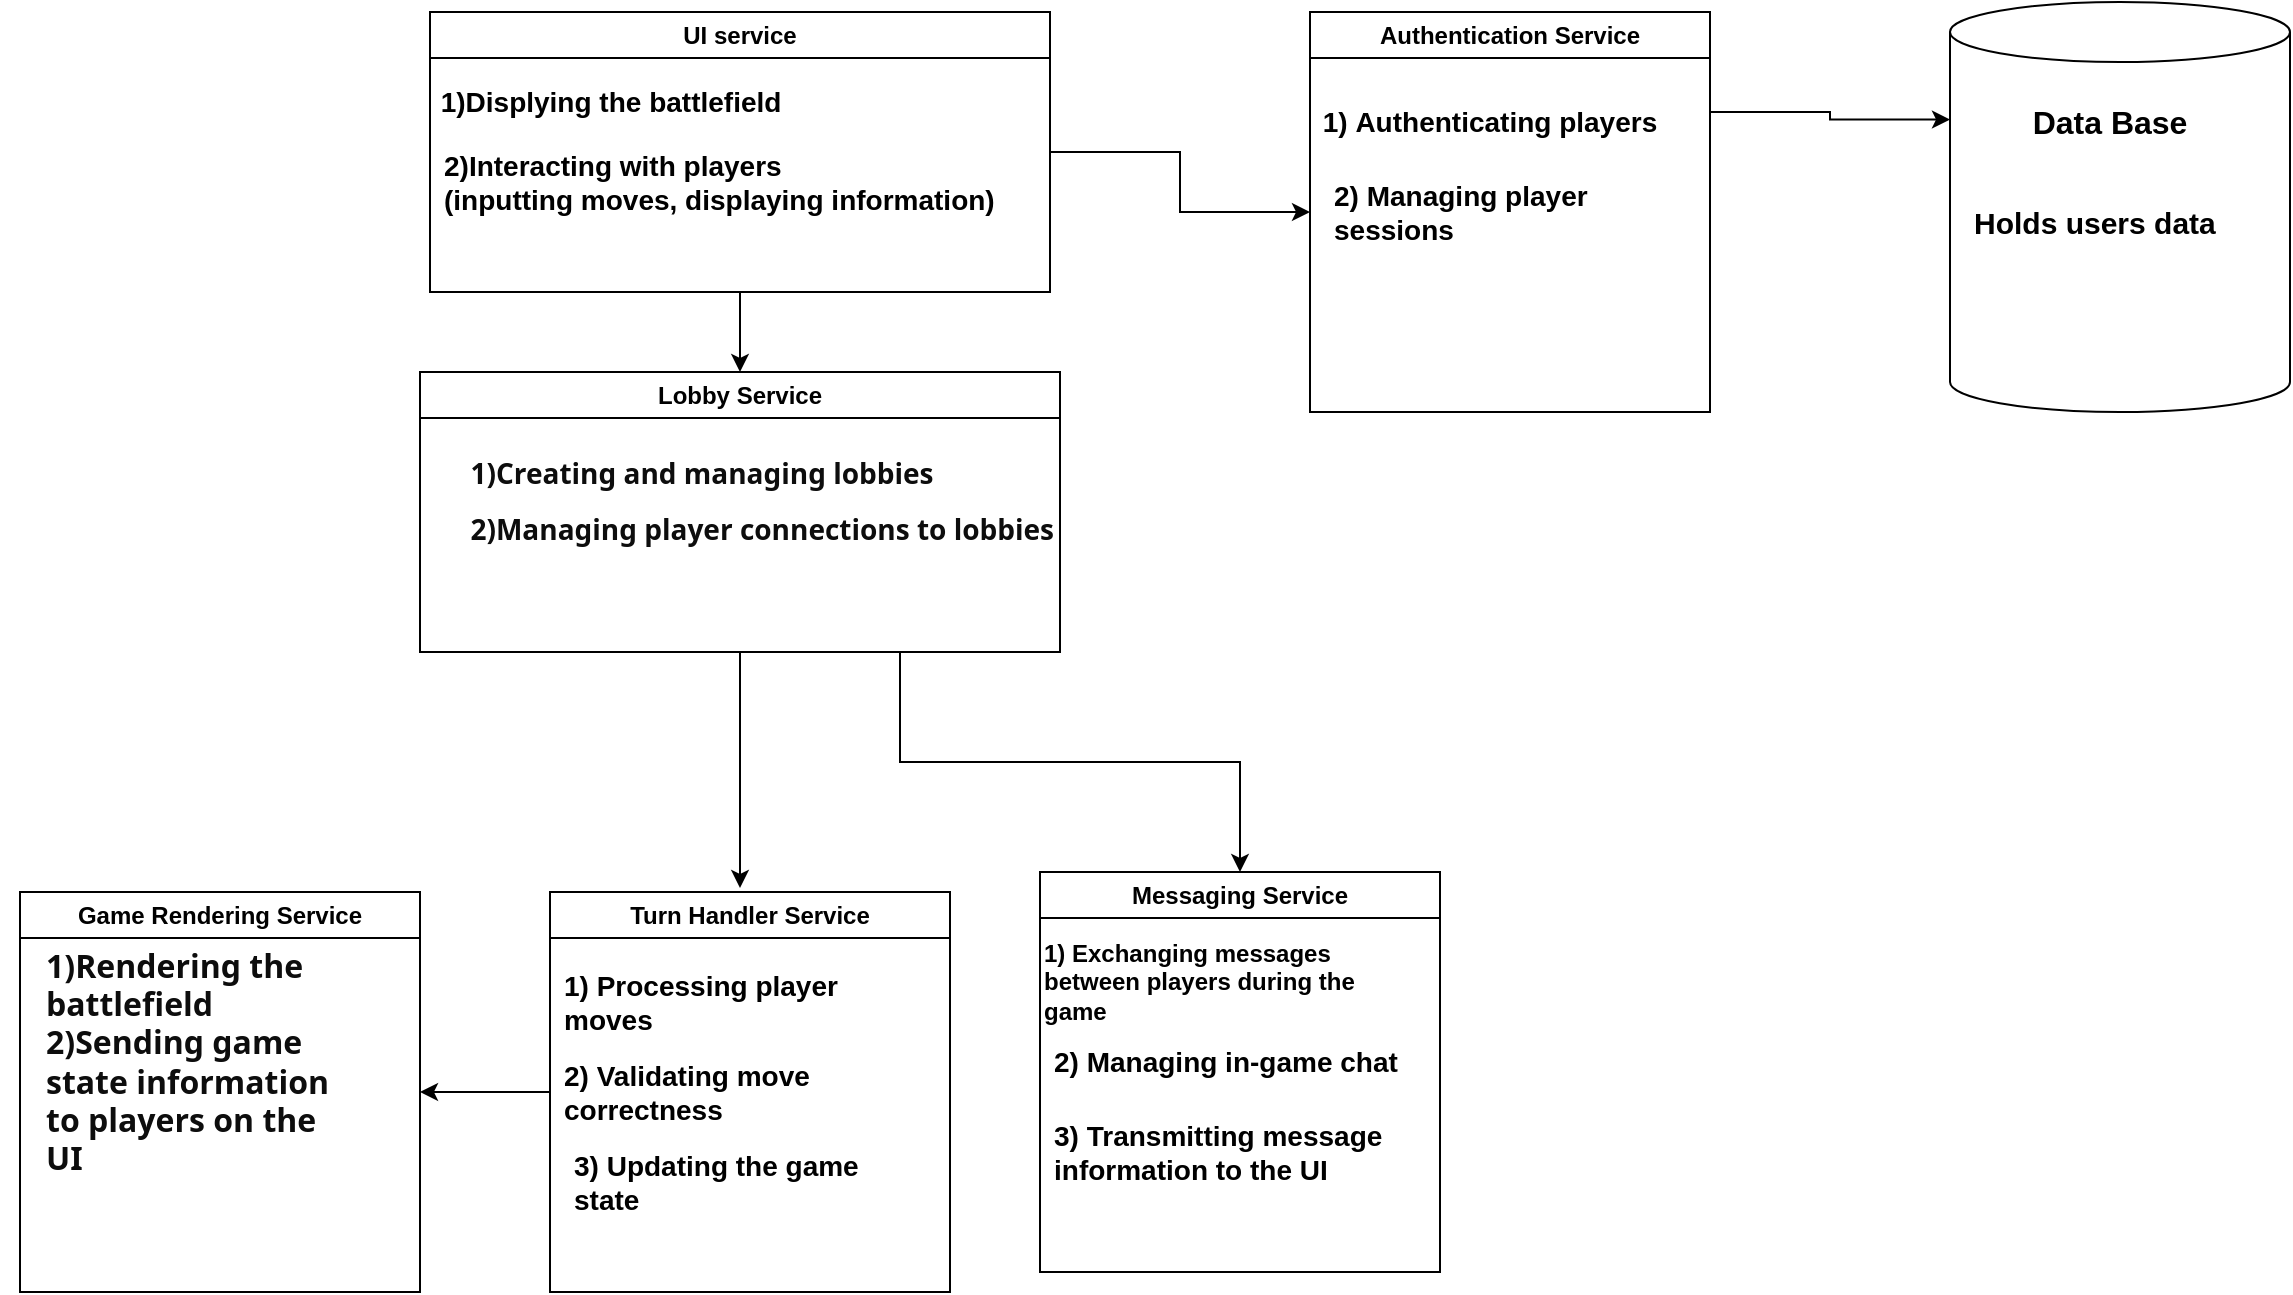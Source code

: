 <mxfile version="23.1.4" type="github">
  <diagram id="R2lEEEUBdFMjLlhIrx00" name="Page-1">
    <mxGraphModel dx="2350" dy="807" grid="1" gridSize="10" guides="1" tooltips="1" connect="1" arrows="1" fold="1" page="1" pageScale="1" pageWidth="850" pageHeight="1100" math="0" shadow="0" extFonts="Permanent Marker^https://fonts.googleapis.com/css?family=Permanent+Marker">
      <root>
        <mxCell id="0" />
        <mxCell id="1" parent="0" />
        <mxCell id="yKlz4lWZHeb_fcNB2TWF-39" style="edgeStyle=orthogonalEdgeStyle;rounded=0;orthogonalLoop=1;jettySize=auto;html=1;exitX=0.5;exitY=1;exitDx=0;exitDy=0;entryX=0.5;entryY=0;entryDx=0;entryDy=0;" edge="1" parent="1" source="yKlz4lWZHeb_fcNB2TWF-1" target="yKlz4lWZHeb_fcNB2TWF-4">
          <mxGeometry relative="1" as="geometry" />
        </mxCell>
        <mxCell id="yKlz4lWZHeb_fcNB2TWF-40" style="edgeStyle=orthogonalEdgeStyle;rounded=0;orthogonalLoop=1;jettySize=auto;html=1;exitX=1;exitY=0.5;exitDx=0;exitDy=0;entryX=0;entryY=0.5;entryDx=0;entryDy=0;" edge="1" parent="1" source="yKlz4lWZHeb_fcNB2TWF-1" target="yKlz4lWZHeb_fcNB2TWF-13">
          <mxGeometry relative="1" as="geometry" />
        </mxCell>
        <mxCell id="yKlz4lWZHeb_fcNB2TWF-1" value="UI service" style="swimlane;whiteSpace=wrap;html=1;startSize=23;" vertex="1" parent="1">
          <mxGeometry x="120" y="100" width="310" height="140" as="geometry" />
        </mxCell>
        <mxCell id="yKlz4lWZHeb_fcNB2TWF-2" value="&lt;b&gt;&lt;font style=&quot;font-size: 14px;&quot;&gt;1)Displying the battlefield&lt;/font&gt;&lt;/b&gt;" style="text;html=1;align=center;verticalAlign=middle;resizable=0;points=[];autosize=1;strokeColor=none;fillColor=none;" vertex="1" parent="yKlz4lWZHeb_fcNB2TWF-1">
          <mxGeometry x="-5" y="30" width="190" height="30" as="geometry" />
        </mxCell>
        <mxCell id="yKlz4lWZHeb_fcNB2TWF-3" value="&lt;font style=&quot;font-size: 14px;&quot;&gt;&lt;b&gt;2)Interacting with players &lt;br&gt;&lt;div style=&quot;&quot;&gt;&lt;b style=&quot;background-color: initial;&quot;&gt;(inputting moves, displaying information)&lt;/b&gt;&lt;/div&gt;&lt;/b&gt;&lt;/font&gt;" style="text;html=1;align=left;verticalAlign=middle;resizable=0;points=[];autosize=1;strokeColor=none;fillColor=none;" vertex="1" parent="yKlz4lWZHeb_fcNB2TWF-1">
          <mxGeometry x="5" y="60" width="300" height="50" as="geometry" />
        </mxCell>
        <mxCell id="yKlz4lWZHeb_fcNB2TWF-33" style="edgeStyle=orthogonalEdgeStyle;rounded=0;orthogonalLoop=1;jettySize=auto;html=1;exitX=0.75;exitY=1;exitDx=0;exitDy=0;entryX=0.5;entryY=0;entryDx=0;entryDy=0;" edge="1" parent="1" source="yKlz4lWZHeb_fcNB2TWF-4" target="yKlz4lWZHeb_fcNB2TWF-16">
          <mxGeometry relative="1" as="geometry" />
        </mxCell>
        <mxCell id="yKlz4lWZHeb_fcNB2TWF-4" value="Lobby Service" style="swimlane;whiteSpace=wrap;html=1;" vertex="1" parent="1">
          <mxGeometry x="115" y="280" width="320" height="140" as="geometry" />
        </mxCell>
        <mxCell id="yKlz4lWZHeb_fcNB2TWF-5" value="&lt;ul style=&quot;border: 0px solid rgb(227, 227, 227); box-sizing: border-box; --tw-border-spacing-x: 0; --tw-border-spacing-y: 0; --tw-translate-x: 0; --tw-translate-y: 0; --tw-rotate: 0; --tw-skew-x: 0; --tw-skew-y: 0; --tw-scale-x: 1; --tw-scale-y: 1; --tw-pan-x: ; --tw-pan-y: ; --tw-pinch-zoom: ; --tw-scroll-snap-strictness: proximity; --tw-gradient-from-position: ; --tw-gradient-via-position: ; --tw-gradient-to-position: ; --tw-ordinal: ; --tw-slashed-zero: ; --tw-numeric-figure: ; --tw-numeric-spacing: ; --tw-numeric-fraction: ; --tw-ring-inset: ; --tw-ring-offset-width: 0px; --tw-ring-offset-color: #fff; --tw-ring-color: rgba(69,89,164,.5); --tw-ring-offset-shadow: 0 0 transparent; --tw-ring-shadow: 0 0 transparent; --tw-shadow: 0 0 transparent; --tw-shadow-colored: 0 0 transparent; --tw-blur: ; --tw-brightness: ; --tw-contrast: ; --tw-grayscale: ; --tw-hue-rotate: ; --tw-invert: ; --tw-saturate: ; --tw-sepia: ; --tw-drop-shadow: ; --tw-backdrop-blur: ; --tw-backdrop-brightness: ; --tw-backdrop-contrast: ; --tw-backdrop-grayscale: ; --tw-backdrop-hue-rotate: ; --tw-backdrop-invert: ; --tw-backdrop-opacity: ; --tw-backdrop-saturate: ; --tw-backdrop-sepia: ; list-style-position: initial; list-style-image: initial; margin: 0px 0px 0px 1rem; padding: 0px; display: flex; flex-direction: column; color: rgb(13, 13, 13); font-family: Söhne, ui-sans-serif, system-ui, -apple-system, &amp;quot;Segoe UI&amp;quot;, Roboto, Ubuntu, Cantarell, &amp;quot;Noto Sans&amp;quot;, sans-serif, &amp;quot;Helvetica Neue&amp;quot;, Arial, &amp;quot;Apple Color Emoji&amp;quot;, &amp;quot;Segoe UI Emoji&amp;quot;, &amp;quot;Segoe UI Symbol&amp;quot;, &amp;quot;Noto Color Emoji&amp;quot;; font-size: 14px; text-align: left; background-color: rgb(255, 255, 255);&quot;&gt;&lt;li style=&quot;border: 0px solid rgb(227, 227, 227); box-sizing: border-box; --tw-border-spacing-x: 0; --tw-border-spacing-y: 0; --tw-translate-x: 0; --tw-translate-y: 0; --tw-rotate: 0; --tw-skew-x: 0; --tw-skew-y: 0; --tw-scale-x: 1; --tw-scale-y: 1; --tw-pan-x: ; --tw-pan-y: ; --tw-pinch-zoom: ; --tw-scroll-snap-strictness: proximity; --tw-gradient-from-position: ; --tw-gradient-via-position: ; --tw-gradient-to-position: ; --tw-ordinal: ; --tw-slashed-zero: ; --tw-numeric-figure: ; --tw-numeric-spacing: ; --tw-numeric-fraction: ; --tw-ring-inset: ; --tw-ring-offset-width: 0px; --tw-ring-offset-color: #fff; --tw-ring-color: rgba(69,89,164,.5); --tw-ring-offset-shadow: 0 0 transparent; --tw-ring-shadow: 0 0 transparent; --tw-shadow: 0 0 transparent; --tw-shadow-colored: 0 0 transparent; --tw-blur: ; --tw-brightness: ; --tw-contrast: ; --tw-grayscale: ; --tw-hue-rotate: ; --tw-invert: ; --tw-saturate: ; --tw-sepia: ; --tw-drop-shadow: ; --tw-backdrop-blur: ; --tw-backdrop-brightness: ; --tw-backdrop-contrast: ; --tw-backdrop-grayscale: ; --tw-backdrop-hue-rotate: ; --tw-backdrop-invert: ; --tw-backdrop-opacity: ; --tw-backdrop-saturate: ; --tw-backdrop-sepia: ; margin: 0px; padding-left: 0.375em; display: block; min-height: 28px;&quot;&gt;&lt;b&gt;1)Creating and managing lobbies&lt;/b&gt;&lt;/li&gt;&lt;li style=&quot;border: 0px solid rgb(227, 227, 227); box-sizing: border-box; --tw-border-spacing-x: 0; --tw-border-spacing-y: 0; --tw-translate-x: 0; --tw-translate-y: 0; --tw-rotate: 0; --tw-skew-x: 0; --tw-skew-y: 0; --tw-scale-x: 1; --tw-scale-y: 1; --tw-pan-x: ; --tw-pan-y: ; --tw-pinch-zoom: ; --tw-scroll-snap-strictness: proximity; --tw-gradient-from-position: ; --tw-gradient-via-position: ; --tw-gradient-to-position: ; --tw-ordinal: ; --tw-slashed-zero: ; --tw-numeric-figure: ; --tw-numeric-spacing: ; --tw-numeric-fraction: ; --tw-ring-inset: ; --tw-ring-offset-width: 0px; --tw-ring-offset-color: #fff; --tw-ring-color: rgba(69,89,164,.5); --tw-ring-offset-shadow: 0 0 transparent; --tw-ring-shadow: 0 0 transparent; --tw-shadow: 0 0 transparent; --tw-shadow-colored: 0 0 transparent; --tw-blur: ; --tw-brightness: ; --tw-contrast: ; --tw-grayscale: ; --tw-hue-rotate: ; --tw-invert: ; --tw-saturate: ; --tw-sepia: ; --tw-drop-shadow: ; --tw-backdrop-blur: ; --tw-backdrop-brightness: ; --tw-backdrop-contrast: ; --tw-backdrop-grayscale: ; --tw-backdrop-hue-rotate: ; --tw-backdrop-invert: ; --tw-backdrop-opacity: ; --tw-backdrop-saturate: ; --tw-backdrop-sepia: ; margin: 0px; padding-left: 0.375em; display: block; min-height: 28px;&quot;&gt;&lt;b&gt;2)Managing player connections to lobbies&lt;/b&gt;&lt;/li&gt;&lt;/ul&gt;" style="text;html=1;align=center;verticalAlign=middle;resizable=0;points=[];autosize=1;strokeColor=none;fillColor=none;" vertex="1" parent="yKlz4lWZHeb_fcNB2TWF-4">
          <mxGeometry y="35" width="320" height="70" as="geometry" />
        </mxCell>
        <mxCell id="yKlz4lWZHeb_fcNB2TWF-6" value="Game Rendering Service" style="swimlane;whiteSpace=wrap;html=1;" vertex="1" parent="1">
          <mxGeometry x="-85" y="540" width="200" height="200" as="geometry" />
        </mxCell>
        <mxCell id="yKlz4lWZHeb_fcNB2TWF-7" value="&lt;ul style=&quot;border: 0px solid rgb(227, 227, 227); box-sizing: border-box; --tw-border-spacing-x: 0; --tw-border-spacing-y: 0; --tw-translate-x: 0; --tw-translate-y: 0; --tw-rotate: 0; --tw-skew-x: 0; --tw-skew-y: 0; --tw-scale-x: 1; --tw-scale-y: 1; --tw-pan-x: ; --tw-pan-y: ; --tw-pinch-zoom: ; --tw-scroll-snap-strictness: proximity; --tw-gradient-from-position: ; --tw-gradient-via-position: ; --tw-gradient-to-position: ; --tw-ordinal: ; --tw-slashed-zero: ; --tw-numeric-figure: ; --tw-numeric-spacing: ; --tw-numeric-fraction: ; --tw-ring-inset: ; --tw-ring-offset-width: 0px; --tw-ring-offset-color: #fff; --tw-ring-color: rgba(69,89,164,.5); --tw-ring-offset-shadow: 0 0 transparent; --tw-ring-shadow: 0 0 transparent; --tw-shadow: 0 0 transparent; --tw-shadow-colored: 0 0 transparent; --tw-blur: ; --tw-brightness: ; --tw-contrast: ; --tw-grayscale: ; --tw-hue-rotate: ; --tw-invert: ; --tw-saturate: ; --tw-sepia: ; --tw-drop-shadow: ; --tw-backdrop-blur: ; --tw-backdrop-brightness: ; --tw-backdrop-contrast: ; --tw-backdrop-grayscale: ; --tw-backdrop-hue-rotate: ; --tw-backdrop-invert: ; --tw-backdrop-opacity: ; --tw-backdrop-saturate: ; --tw-backdrop-sepia: ; list-style-position: initial; list-style-image: initial; margin: 0px 0px 0px 1rem; padding: 0px; display: flex; flex-direction: column; color: rgb(13, 13, 13); font-family: Söhne, ui-sans-serif, system-ui, -apple-system, &amp;quot;Segoe UI&amp;quot;, Roboto, Ubuntu, Cantarell, &amp;quot;Noto Sans&amp;quot;, sans-serif, &amp;quot;Helvetica Neue&amp;quot;, Arial, &amp;quot;Apple Color Emoji&amp;quot;, &amp;quot;Segoe UI Emoji&amp;quot;, &amp;quot;Segoe UI Symbol&amp;quot;, &amp;quot;Noto Color Emoji&amp;quot;; font-size: 16px; text-align: left; background-color: rgb(255, 255, 255);&quot;&gt;&lt;li style=&quot;border: 0px solid rgb(227, 227, 227); box-sizing: border-box; --tw-border-spacing-x: 0; --tw-border-spacing-y: 0; --tw-translate-x: 0; --tw-translate-y: 0; --tw-rotate: 0; --tw-skew-x: 0; --tw-skew-y: 0; --tw-scale-x: 1; --tw-scale-y: 1; --tw-pan-x: ; --tw-pan-y: ; --tw-pinch-zoom: ; --tw-scroll-snap-strictness: proximity; --tw-gradient-from-position: ; --tw-gradient-via-position: ; --tw-gradient-to-position: ; --tw-ordinal: ; --tw-slashed-zero: ; --tw-numeric-figure: ; --tw-numeric-spacing: ; --tw-numeric-fraction: ; --tw-ring-inset: ; --tw-ring-offset-width: 0px; --tw-ring-offset-color: #fff; --tw-ring-color: rgba(69,89,164,.5); --tw-ring-offset-shadow: 0 0 transparent; --tw-ring-shadow: 0 0 transparent; --tw-shadow: 0 0 transparent; --tw-shadow-colored: 0 0 transparent; --tw-blur: ; --tw-brightness: ; --tw-contrast: ; --tw-grayscale: ; --tw-hue-rotate: ; --tw-invert: ; --tw-saturate: ; --tw-sepia: ; --tw-drop-shadow: ; --tw-backdrop-blur: ; --tw-backdrop-brightness: ; --tw-backdrop-contrast: ; --tw-backdrop-grayscale: ; --tw-backdrop-hue-rotate: ; --tw-backdrop-invert: ; --tw-backdrop-opacity: ; --tw-backdrop-saturate: ; --tw-backdrop-sepia: ; margin: 0px; padding-left: 0.375em; display: block; min-height: 28px;&quot;&gt;&lt;b&gt;1)Rendering the battlefield&lt;/b&gt;&lt;/li&gt;&lt;li style=&quot;border: 0px solid rgb(227, 227, 227); box-sizing: border-box; --tw-border-spacing-x: 0; --tw-border-spacing-y: 0; --tw-translate-x: 0; --tw-translate-y: 0; --tw-rotate: 0; --tw-skew-x: 0; --tw-skew-y: 0; --tw-scale-x: 1; --tw-scale-y: 1; --tw-pan-x: ; --tw-pan-y: ; --tw-pinch-zoom: ; --tw-scroll-snap-strictness: proximity; --tw-gradient-from-position: ; --tw-gradient-via-position: ; --tw-gradient-to-position: ; --tw-ordinal: ; --tw-slashed-zero: ; --tw-numeric-figure: ; --tw-numeric-spacing: ; --tw-numeric-fraction: ; --tw-ring-inset: ; --tw-ring-offset-width: 0px; --tw-ring-offset-color: #fff; --tw-ring-color: rgba(69,89,164,.5); --tw-ring-offset-shadow: 0 0 transparent; --tw-ring-shadow: 0 0 transparent; --tw-shadow: 0 0 transparent; --tw-shadow-colored: 0 0 transparent; --tw-blur: ; --tw-brightness: ; --tw-contrast: ; --tw-grayscale: ; --tw-hue-rotate: ; --tw-invert: ; --tw-saturate: ; --tw-sepia: ; --tw-drop-shadow: ; --tw-backdrop-blur: ; --tw-backdrop-brightness: ; --tw-backdrop-contrast: ; --tw-backdrop-grayscale: ; --tw-backdrop-hue-rotate: ; --tw-backdrop-invert: ; --tw-backdrop-opacity: ; --tw-backdrop-saturate: ; --tw-backdrop-sepia: ; margin: 0px; padding-left: 0.375em; display: block; min-height: 28px;&quot;&gt;&lt;b&gt;2)Sending game state information to players on the UI&lt;/b&gt;&lt;/li&gt;&lt;/ul&gt;" style="text;html=1;align=center;verticalAlign=middle;whiteSpace=wrap;rounded=0;" vertex="1" parent="yKlz4lWZHeb_fcNB2TWF-6">
          <mxGeometry x="-10" y="70" width="180" height="30" as="geometry" />
        </mxCell>
        <mxCell id="yKlz4lWZHeb_fcNB2TWF-41" style="edgeStyle=orthogonalEdgeStyle;rounded=0;orthogonalLoop=1;jettySize=auto;html=1;exitX=0;exitY=0.5;exitDx=0;exitDy=0;entryX=1;entryY=0.5;entryDx=0;entryDy=0;" edge="1" parent="1" source="yKlz4lWZHeb_fcNB2TWF-8" target="yKlz4lWZHeb_fcNB2TWF-6">
          <mxGeometry relative="1" as="geometry" />
        </mxCell>
        <mxCell id="yKlz4lWZHeb_fcNB2TWF-8" value="Turn Handler Service" style="swimlane;whiteSpace=wrap;html=1;" vertex="1" parent="1">
          <mxGeometry x="180" y="540" width="200" height="200" as="geometry" />
        </mxCell>
        <mxCell id="yKlz4lWZHeb_fcNB2TWF-9" value="&lt;font style=&quot;font-size: 14px;&quot;&gt;&lt;b&gt;1)&amp;nbsp;Processing player moves&lt;/b&gt;&lt;/font&gt;" style="text;html=1;align=left;verticalAlign=middle;whiteSpace=wrap;rounded=0;" vertex="1" parent="yKlz4lWZHeb_fcNB2TWF-8">
          <mxGeometry x="5" y="40" width="170" height="30" as="geometry" />
        </mxCell>
        <mxCell id="yKlz4lWZHeb_fcNB2TWF-10" value="&lt;font style=&quot;font-size: 14px;&quot;&gt;&lt;b&gt;2)&amp;nbsp;Validating move correctness&lt;/b&gt;&lt;/font&gt;" style="text;html=1;align=left;verticalAlign=middle;whiteSpace=wrap;rounded=0;" vertex="1" parent="yKlz4lWZHeb_fcNB2TWF-8">
          <mxGeometry x="5" y="85" width="175" height="30" as="geometry" />
        </mxCell>
        <mxCell id="yKlz4lWZHeb_fcNB2TWF-12" value="&lt;font style=&quot;font-size: 14px;&quot;&gt;&lt;b&gt;3)&amp;nbsp;Updating the game state&lt;/b&gt;&lt;/font&gt;" style="text;html=1;align=left;verticalAlign=middle;whiteSpace=wrap;rounded=0;" vertex="1" parent="yKlz4lWZHeb_fcNB2TWF-8">
          <mxGeometry x="10" y="130" width="180" height="30" as="geometry" />
        </mxCell>
        <mxCell id="yKlz4lWZHeb_fcNB2TWF-13" value="Authentication Service" style="swimlane;whiteSpace=wrap;html=1;" vertex="1" parent="1">
          <mxGeometry x="560" y="100" width="200" height="200" as="geometry" />
        </mxCell>
        <mxCell id="yKlz4lWZHeb_fcNB2TWF-14" value="&lt;b&gt;&lt;font style=&quot;font-size: 14px;&quot;&gt;1)&amp;nbsp;Authenticating players&lt;/font&gt;&lt;/b&gt;" style="text;html=1;align=center;verticalAlign=middle;whiteSpace=wrap;rounded=0;" vertex="1" parent="yKlz4lWZHeb_fcNB2TWF-13">
          <mxGeometry y="40" width="180" height="30" as="geometry" />
        </mxCell>
        <mxCell id="yKlz4lWZHeb_fcNB2TWF-15" value="&lt;font style=&quot;font-size: 14px;&quot;&gt;&lt;b&gt;2)&amp;nbsp;Managing player sessions&lt;/b&gt;&lt;/font&gt;" style="text;html=1;align=left;verticalAlign=middle;whiteSpace=wrap;rounded=0;" vertex="1" parent="yKlz4lWZHeb_fcNB2TWF-13">
          <mxGeometry x="10" y="85" width="170" height="30" as="geometry" />
        </mxCell>
        <mxCell id="yKlz4lWZHeb_fcNB2TWF-16" value="Messaging Service" style="swimlane;whiteSpace=wrap;html=1;" vertex="1" parent="1">
          <mxGeometry x="425" y="530" width="200" height="200" as="geometry" />
        </mxCell>
        <mxCell id="yKlz4lWZHeb_fcNB2TWF-17" value="&lt;b&gt;1)&amp;nbsp;Exchanging messages between players during the game&lt;/b&gt;" style="text;html=1;align=left;verticalAlign=middle;whiteSpace=wrap;rounded=0;" vertex="1" parent="yKlz4lWZHeb_fcNB2TWF-16">
          <mxGeometry y="40" width="190" height="30" as="geometry" />
        </mxCell>
        <mxCell id="yKlz4lWZHeb_fcNB2TWF-18" value="&lt;b&gt;&lt;font style=&quot;font-size: 14px;&quot;&gt;2)&amp;nbsp;Managing in-game chat&lt;/font&gt;&lt;/b&gt;" style="text;html=1;align=left;verticalAlign=middle;whiteSpace=wrap;rounded=0;" vertex="1" parent="yKlz4lWZHeb_fcNB2TWF-16">
          <mxGeometry x="5" y="80" width="190" height="30" as="geometry" />
        </mxCell>
        <mxCell id="yKlz4lWZHeb_fcNB2TWF-19" value="&lt;b&gt;&lt;font style=&quot;font-size: 14px;&quot;&gt;3)&amp;nbsp;Transmitting message information to the UI&lt;/font&gt;&lt;/b&gt;" style="text;html=1;align=left;verticalAlign=middle;whiteSpace=wrap;rounded=0;" vertex="1" parent="yKlz4lWZHeb_fcNB2TWF-16">
          <mxGeometry x="5" y="125" width="190" height="30" as="geometry" />
        </mxCell>
        <mxCell id="yKlz4lWZHeb_fcNB2TWF-28" style="edgeStyle=orthogonalEdgeStyle;rounded=0;orthogonalLoop=1;jettySize=auto;html=1;exitX=0.5;exitY=1;exitDx=0;exitDy=0;entryX=0.475;entryY=-0.01;entryDx=0;entryDy=0;entryPerimeter=0;" edge="1" parent="1" source="yKlz4lWZHeb_fcNB2TWF-4" target="yKlz4lWZHeb_fcNB2TWF-8">
          <mxGeometry relative="1" as="geometry" />
        </mxCell>
        <mxCell id="yKlz4lWZHeb_fcNB2TWF-35" value="" style="shape=cylinder3;whiteSpace=wrap;html=1;boundedLbl=1;backgroundOutline=1;size=15;" vertex="1" parent="1">
          <mxGeometry x="880" y="95" width="170" height="205" as="geometry" />
        </mxCell>
        <mxCell id="yKlz4lWZHeb_fcNB2TWF-36" value="&lt;font style=&quot;font-size: 16px;&quot;&gt;&lt;b&gt;Data Base&lt;/b&gt;&lt;/font&gt;" style="text;html=1;align=center;verticalAlign=middle;whiteSpace=wrap;rounded=0;" vertex="1" parent="1">
          <mxGeometry x="890" y="140" width="140" height="30" as="geometry" />
        </mxCell>
        <mxCell id="yKlz4lWZHeb_fcNB2TWF-37" value="&lt;font style=&quot;font-size: 15px;&quot;&gt;&lt;b&gt;Holds users data&lt;/b&gt;&lt;/font&gt;" style="text;html=1;align=left;verticalAlign=middle;whiteSpace=wrap;rounded=0;" vertex="1" parent="1">
          <mxGeometry x="890" y="190" width="150" height="30" as="geometry" />
        </mxCell>
        <mxCell id="yKlz4lWZHeb_fcNB2TWF-38" style="edgeStyle=orthogonalEdgeStyle;rounded=0;orthogonalLoop=1;jettySize=auto;html=1;exitX=1;exitY=0.25;exitDx=0;exitDy=0;entryX=0;entryY=0;entryDx=0;entryDy=58.75;entryPerimeter=0;" edge="1" parent="1" source="yKlz4lWZHeb_fcNB2TWF-13" target="yKlz4lWZHeb_fcNB2TWF-35">
          <mxGeometry relative="1" as="geometry" />
        </mxCell>
      </root>
    </mxGraphModel>
  </diagram>
</mxfile>
